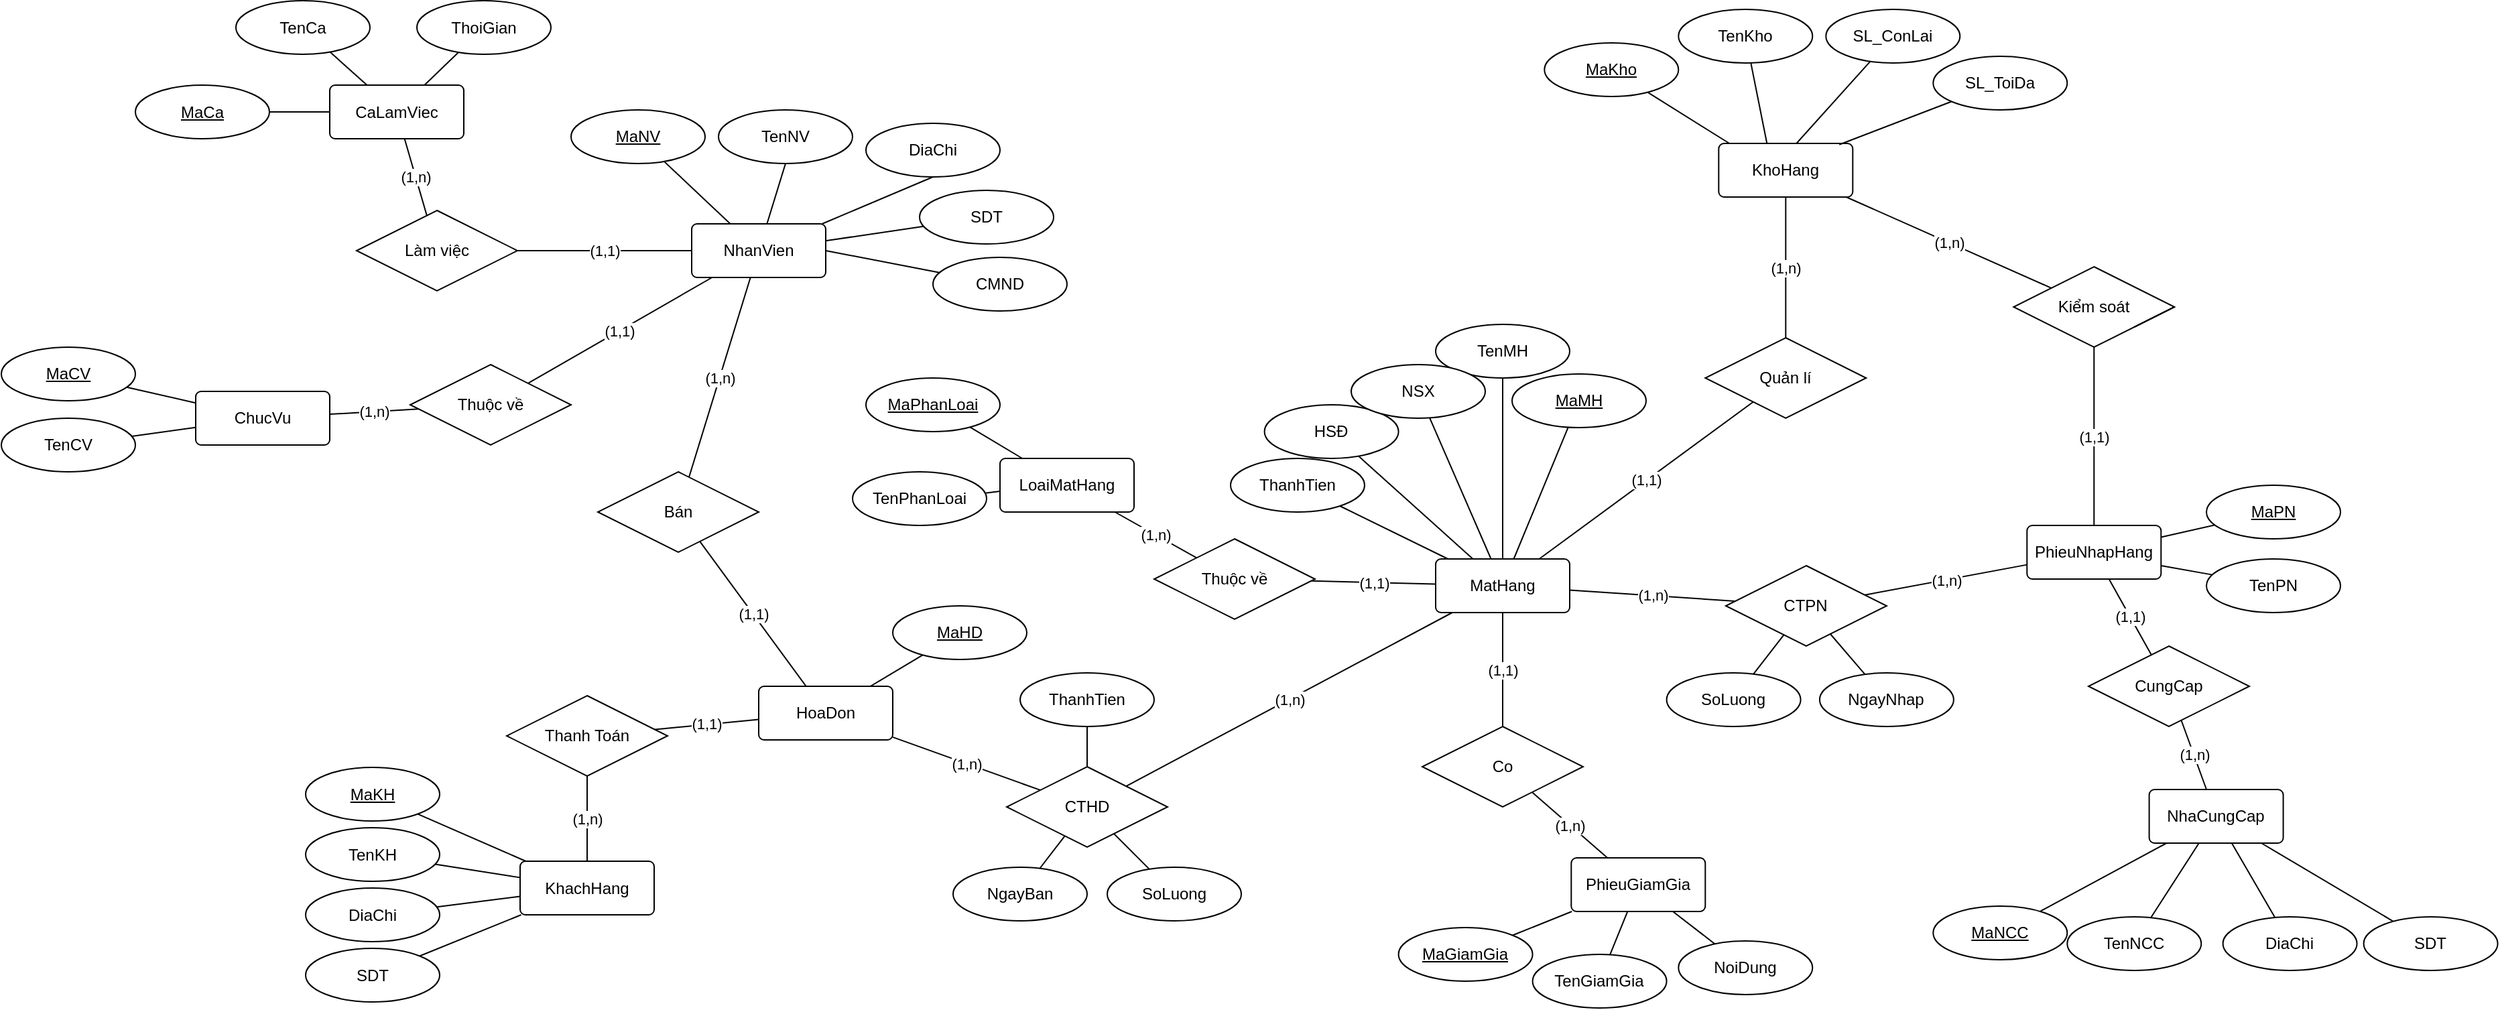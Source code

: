 <mxfile version="16.5.1" type="device"><diagram id="6a1bHGBGVH5mavBtbU1z" name="Page-1"><mxGraphModel dx="2148" dy="861" grid="1" gridSize="10" guides="1" tooltips="1" connect="1" arrows="1" fold="1" page="1" pageScale="1" pageWidth="850" pageHeight="1100" math="0" shadow="0"><root><mxCell id="0"/><mxCell id="1" parent="0"/><mxCell id="fHMDKejE6S2geMiqadcJ-3" value="(1,n)" style="rounded=0;orthogonalLoop=1;jettySize=auto;html=1;endArrow=none;endFill=0;" parent="1" source="VU9gFkAh_YzWSPAlti87-1" target="fHMDKejE6S2geMiqadcJ-2" edge="1"><mxGeometry relative="1" as="geometry"/></mxCell><mxCell id="fHMDKejE6S2geMiqadcJ-56" value="(1,1)" style="edgeStyle=none;rounded=0;orthogonalLoop=1;jettySize=auto;html=1;endArrow=none;endFill=0;" parent="1" source="VU9gFkAh_YzWSPAlti87-1" target="fHMDKejE6S2geMiqadcJ-55" edge="1"><mxGeometry relative="1" as="geometry"/></mxCell><mxCell id="VU9gFkAh_YzWSPAlti87-1" value="NhanVien" style="rounded=1;arcSize=10;whiteSpace=wrap;html=1;align=center;" parent="1" vertex="1"><mxGeometry x="68" y="418" width="100" height="40" as="geometry"/></mxCell><mxCell id="VU9gFkAh_YzWSPAlti87-6" value="(1,n)" style="edgeStyle=none;rounded=0;orthogonalLoop=1;jettySize=auto;html=1;endArrow=none;endFill=0;" parent="1" source="VU9gFkAh_YzWSPAlti87-2" target="VU9gFkAh_YzWSPAlti87-5" edge="1"><mxGeometry relative="1" as="geometry"/></mxCell><mxCell id="VU9gFkAh_YzWSPAlti87-2" value="ChucVu" style="rounded=1;arcSize=10;whiteSpace=wrap;html=1;align=center;" parent="1" vertex="1"><mxGeometry x="-302" y="543" width="100" height="40" as="geometry"/></mxCell><mxCell id="VU9gFkAh_YzWSPAlti87-7" value="(1,1)" style="edgeStyle=none;rounded=0;orthogonalLoop=1;jettySize=auto;html=1;endArrow=none;endFill=0;" parent="1" source="VU9gFkAh_YzWSPAlti87-5" target="VU9gFkAh_YzWSPAlti87-1" edge="1"><mxGeometry relative="1" as="geometry"/></mxCell><mxCell id="VU9gFkAh_YzWSPAlti87-5" value="Thuộc về" style="shape=rhombus;perimeter=rhombusPerimeter;whiteSpace=wrap;html=1;align=center;" parent="1" vertex="1"><mxGeometry x="-142" y="523" width="120" height="60" as="geometry"/></mxCell><mxCell id="fHMDKejE6S2geMiqadcJ-13" value="(1,n)" style="edgeStyle=none;rounded=0;orthogonalLoop=1;jettySize=auto;html=1;endArrow=none;endFill=0;" parent="1" source="fHMDKejE6S2geMiqadcJ-1" target="fHMDKejE6S2geMiqadcJ-12" edge="1"><mxGeometry relative="1" as="geometry"/></mxCell><mxCell id="fHMDKejE6S2geMiqadcJ-1" value="HoaDon" style="rounded=1;arcSize=10;whiteSpace=wrap;html=1;align=center;" parent="1" vertex="1"><mxGeometry x="118" y="763" width="100" height="40" as="geometry"/></mxCell><mxCell id="fHMDKejE6S2geMiqadcJ-4" value="(1,1)" style="edgeStyle=none;rounded=0;orthogonalLoop=1;jettySize=auto;html=1;endArrow=none;endFill=0;" parent="1" source="fHMDKejE6S2geMiqadcJ-2" target="fHMDKejE6S2geMiqadcJ-1" edge="1"><mxGeometry relative="1" as="geometry"/></mxCell><mxCell id="fHMDKejE6S2geMiqadcJ-2" value="Bán" style="shape=rhombus;perimeter=rhombusPerimeter;whiteSpace=wrap;html=1;align=center;" parent="1" vertex="1"><mxGeometry x="-2" y="603" width="120" height="60" as="geometry"/></mxCell><mxCell id="fHMDKejE6S2geMiqadcJ-8" value="(1,1)" style="edgeStyle=none;rounded=0;orthogonalLoop=1;jettySize=auto;html=1;endArrow=none;endFill=0;" parent="1" source="fHMDKejE6S2geMiqadcJ-5" target="fHMDKejE6S2geMiqadcJ-1" edge="1"><mxGeometry relative="1" as="geometry"/></mxCell><mxCell id="fHMDKejE6S2geMiqadcJ-5" value="Thanh Toán" style="shape=rhombus;perimeter=rhombusPerimeter;whiteSpace=wrap;html=1;align=center;" parent="1" vertex="1"><mxGeometry x="-70" y="770" width="120" height="60" as="geometry"/></mxCell><mxCell id="fHMDKejE6S2geMiqadcJ-7" value="(1,n)" style="edgeStyle=none;rounded=0;orthogonalLoop=1;jettySize=auto;html=1;endArrow=none;endFill=0;" parent="1" source="fHMDKejE6S2geMiqadcJ-6" target="fHMDKejE6S2geMiqadcJ-5" edge="1"><mxGeometry relative="1" as="geometry"/></mxCell><mxCell id="fHMDKejE6S2geMiqadcJ-6" value="KhachHang" style="rounded=1;arcSize=10;whiteSpace=wrap;html=1;align=center;" parent="1" vertex="1"><mxGeometry x="-60" y="893.5" width="100" height="40" as="geometry"/></mxCell><mxCell id="fHMDKejE6S2geMiqadcJ-49" value="(1,1)" style="edgeStyle=none;rounded=0;orthogonalLoop=1;jettySize=auto;html=1;endArrow=none;endFill=0;" parent="1" source="fHMDKejE6S2geMiqadcJ-9" target="fHMDKejE6S2geMiqadcJ-44" edge="1"><mxGeometry relative="1" as="geometry"/></mxCell><mxCell id="PQ5ZwziP-wcw0vy5YNnI-9" value="(1,1)" style="edgeStyle=none;rounded=0;orthogonalLoop=1;jettySize=auto;html=1;endArrow=none;endFill=0;" parent="1" source="fHMDKejE6S2geMiqadcJ-9" target="PQ5ZwziP-wcw0vy5YNnI-8" edge="1"><mxGeometry relative="1" as="geometry"/></mxCell><mxCell id="fHMDKejE6S2geMiqadcJ-9" value="MatHang" style="rounded=1;arcSize=10;whiteSpace=wrap;html=1;align=center;" parent="1" vertex="1"><mxGeometry x="623" y="668" width="100" height="40" as="geometry"/></mxCell><mxCell id="fHMDKejE6S2geMiqadcJ-14" value="(1,n)" style="edgeStyle=none;rounded=0;orthogonalLoop=1;jettySize=auto;html=1;endArrow=none;endFill=0;" parent="1" source="fHMDKejE6S2geMiqadcJ-12" target="fHMDKejE6S2geMiqadcJ-9" edge="1"><mxGeometry relative="1" as="geometry"/></mxCell><mxCell id="fHMDKejE6S2geMiqadcJ-12" value="CTHD" style="shape=rhombus;perimeter=rhombusPerimeter;whiteSpace=wrap;html=1;align=center;" parent="1" vertex="1"><mxGeometry x="303" y="823" width="120" height="60" as="geometry"/></mxCell><mxCell id="fHMDKejE6S2geMiqadcJ-32" value="(1,n)" style="edgeStyle=none;rounded=0;orthogonalLoop=1;jettySize=auto;html=1;endArrow=none;endFill=0;" parent="1" source="fHMDKejE6S2geMiqadcJ-18" target="fHMDKejE6S2geMiqadcJ-29" edge="1"><mxGeometry relative="1" as="geometry"/></mxCell><mxCell id="fHMDKejE6S2geMiqadcJ-18" value="NhaCungCap" style="rounded=1;arcSize=10;whiteSpace=wrap;html=1;align=center;" parent="1" vertex="1"><mxGeometry x="1155.3" y="840" width="100" height="40" as="geometry"/></mxCell><mxCell id="fHMDKejE6S2geMiqadcJ-25" value="PhieuNhapHang" style="rounded=1;arcSize=10;whiteSpace=wrap;html=1;align=center;" parent="1" vertex="1"><mxGeometry x="1064.15" y="643" width="100" height="40" as="geometry"/></mxCell><mxCell id="fHMDKejE6S2geMiqadcJ-41" value="(1,n)" style="edgeStyle=none;rounded=0;orthogonalLoop=1;jettySize=auto;html=1;endArrow=none;endFill=0;" parent="1" source="fHMDKejE6S2geMiqadcJ-26" target="fHMDKejE6S2geMiqadcJ-9" edge="1"><mxGeometry relative="1" as="geometry"/></mxCell><mxCell id="fHMDKejE6S2geMiqadcJ-42" value="(1,n)" style="edgeStyle=none;rounded=0;orthogonalLoop=1;jettySize=auto;html=1;endArrow=none;endFill=0;" parent="1" source="fHMDKejE6S2geMiqadcJ-26" target="fHMDKejE6S2geMiqadcJ-25" edge="1"><mxGeometry relative="1" as="geometry"/></mxCell><mxCell id="fHMDKejE6S2geMiqadcJ-26" value="CTPN" style="shape=rhombus;perimeter=rhombusPerimeter;whiteSpace=wrap;html=1;align=center;" parent="1" vertex="1"><mxGeometry x="839.45" y="673" width="120" height="60" as="geometry"/></mxCell><mxCell id="fHMDKejE6S2geMiqadcJ-31" value="(1,1)" style="edgeStyle=none;rounded=0;orthogonalLoop=1;jettySize=auto;html=1;endArrow=none;endFill=0;" parent="1" source="fHMDKejE6S2geMiqadcJ-29" target="fHMDKejE6S2geMiqadcJ-25" edge="1"><mxGeometry relative="1" as="geometry"/></mxCell><mxCell id="fHMDKejE6S2geMiqadcJ-29" value="CungCap" style="shape=rhombus;perimeter=rhombusPerimeter;whiteSpace=wrap;html=1;align=center;" parent="1" vertex="1"><mxGeometry x="1110" y="733" width="120" height="60" as="geometry"/></mxCell><mxCell id="fHMDKejE6S2geMiqadcJ-61" value="(1,n)" style="edgeStyle=none;rounded=0;orthogonalLoop=1;jettySize=auto;html=1;endArrow=none;endFill=0;" parent="1" source="fHMDKejE6S2geMiqadcJ-43" target="fHMDKejE6S2geMiqadcJ-60" edge="1"><mxGeometry relative="1" as="geometry"><mxPoint x="996.65" y="383" as="targetPoint"/></mxGeometry></mxCell><mxCell id="fHMDKejE6S2geMiqadcJ-43" value="KhoHang" style="rounded=1;arcSize=10;whiteSpace=wrap;html=1;align=center;" parent="1" vertex="1"><mxGeometry x="834.15" y="358" width="100" height="40" as="geometry"/></mxCell><mxCell id="fHMDKejE6S2geMiqadcJ-53" value="(1,n)" style="edgeStyle=none;rounded=0;orthogonalLoop=1;jettySize=auto;html=1;endArrow=none;endFill=0;" parent="1" source="fHMDKejE6S2geMiqadcJ-44" target="fHMDKejE6S2geMiqadcJ-43" edge="1"><mxGeometry relative="1" as="geometry"><mxPoint x="785.19" y="374.195" as="sourcePoint"/></mxGeometry></mxCell><mxCell id="fHMDKejE6S2geMiqadcJ-44" value="Quản lí" style="shape=rhombus;perimeter=rhombusPerimeter;whiteSpace=wrap;html=1;align=center;" parent="1" vertex="1"><mxGeometry x="824.15" y="503" width="120" height="60" as="geometry"/></mxCell><mxCell id="fHMDKejE6S2geMiqadcJ-54" value="CaLamViec" style="rounded=1;arcSize=10;whiteSpace=wrap;html=1;align=center;" parent="1" vertex="1"><mxGeometry x="-202" y="314.5" width="100" height="40" as="geometry"/></mxCell><mxCell id="fHMDKejE6S2geMiqadcJ-57" value="(1,n)" style="edgeStyle=none;rounded=0;orthogonalLoop=1;jettySize=auto;html=1;endArrow=none;endFill=0;" parent="1" source="fHMDKejE6S2geMiqadcJ-55" target="fHMDKejE6S2geMiqadcJ-54" edge="1"><mxGeometry relative="1" as="geometry"/></mxCell><mxCell id="fHMDKejE6S2geMiqadcJ-55" value="Làm việc" style="shape=rhombus;perimeter=rhombusPerimeter;whiteSpace=wrap;html=1;align=center;" parent="1" vertex="1"><mxGeometry x="-182" y="408" width="120" height="60" as="geometry"/></mxCell><mxCell id="fHMDKejE6S2geMiqadcJ-62" value="(1,1)" style="edgeStyle=none;rounded=0;orthogonalLoop=1;jettySize=auto;html=1;endArrow=none;endFill=0;" parent="1" source="fHMDKejE6S2geMiqadcJ-60" target="fHMDKejE6S2geMiqadcJ-25" edge="1"><mxGeometry relative="1" as="geometry"/></mxCell><mxCell id="fHMDKejE6S2geMiqadcJ-60" value="Kiểm soát" style="shape=rhombus;perimeter=rhombusPerimeter;whiteSpace=wrap;html=1;align=center;" parent="1" vertex="1"><mxGeometry x="1054.15" y="450" width="120" height="60" as="geometry"/></mxCell><mxCell id="fHMDKejE6S2geMiqadcJ-63" style="edgeStyle=none;rounded=0;orthogonalLoop=1;jettySize=auto;html=1;exitX=1;exitY=1;exitDx=0;exitDy=0;entryX=1;entryY=0.5;entryDx=0;entryDy=0;endArrow=none;endFill=0;" parent="1" source="fHMDKejE6S2geMiqadcJ-60" target="fHMDKejE6S2geMiqadcJ-60" edge="1"><mxGeometry relative="1" as="geometry"/></mxCell><mxCell id="fHMDKejE6S2geMiqadcJ-80" style="edgeStyle=none;rounded=0;orthogonalLoop=1;jettySize=auto;html=1;endArrow=none;endFill=0;" parent="1" source="fHMDKejE6S2geMiqadcJ-78" target="VU9gFkAh_YzWSPAlti87-2" edge="1"><mxGeometry relative="1" as="geometry"/></mxCell><mxCell id="fHMDKejE6S2geMiqadcJ-78" value="MaCV" style="ellipse;whiteSpace=wrap;html=1;align=center;fontStyle=4" parent="1" vertex="1"><mxGeometry x="-447" y="510" width="100" height="40" as="geometry"/></mxCell><mxCell id="fHMDKejE6S2geMiqadcJ-81" style="edgeStyle=none;rounded=0;orthogonalLoop=1;jettySize=auto;html=1;endArrow=none;endFill=0;" parent="1" source="fHMDKejE6S2geMiqadcJ-79" target="VU9gFkAh_YzWSPAlti87-2" edge="1"><mxGeometry relative="1" as="geometry"/></mxCell><mxCell id="fHMDKejE6S2geMiqadcJ-79" value="TenCV" style="ellipse;whiteSpace=wrap;html=1;align=center;" parent="1" vertex="1"><mxGeometry x="-447" y="563" width="100" height="40" as="geometry"/></mxCell><mxCell id="fHMDKejE6S2geMiqadcJ-85" style="edgeStyle=none;rounded=0;orthogonalLoop=1;jettySize=auto;html=1;endArrow=none;endFill=0;" parent="1" source="fHMDKejE6S2geMiqadcJ-82" target="fHMDKejE6S2geMiqadcJ-54" edge="1"><mxGeometry relative="1" as="geometry"/></mxCell><mxCell id="fHMDKejE6S2geMiqadcJ-82" value="ThoiGian" style="ellipse;whiteSpace=wrap;html=1;align=center;" parent="1" vertex="1"><mxGeometry x="-137" y="251.5" width="100" height="40" as="geometry"/></mxCell><mxCell id="fHMDKejE6S2geMiqadcJ-84" style="edgeStyle=none;rounded=0;orthogonalLoop=1;jettySize=auto;html=1;endArrow=none;endFill=0;" parent="1" source="fHMDKejE6S2geMiqadcJ-83" target="fHMDKejE6S2geMiqadcJ-54" edge="1"><mxGeometry relative="1" as="geometry"/></mxCell><mxCell id="fHMDKejE6S2geMiqadcJ-83" value="TenCa" style="ellipse;whiteSpace=wrap;html=1;align=center;" parent="1" vertex="1"><mxGeometry x="-272" y="251.5" width="100" height="40" as="geometry"/></mxCell><mxCell id="fHMDKejE6S2geMiqadcJ-92" style="edgeStyle=none;rounded=0;orthogonalLoop=1;jettySize=auto;html=1;exitX=0.5;exitY=1;exitDx=0;exitDy=0;endArrow=none;endFill=0;" parent="1" source="fHMDKejE6S2geMiqadcJ-86" target="VU9gFkAh_YzWSPAlti87-1" edge="1"><mxGeometry relative="1" as="geometry"><mxPoint x="158" y="283" as="targetPoint"/></mxGeometry></mxCell><mxCell id="fHMDKejE6S2geMiqadcJ-86" value="TenNV" style="ellipse;whiteSpace=wrap;html=1;align=center;" parent="1" vertex="1"><mxGeometry x="88" y="333" width="100" height="40" as="geometry"/></mxCell><mxCell id="fHMDKejE6S2geMiqadcJ-91" style="edgeStyle=none;rounded=0;orthogonalLoop=1;jettySize=auto;html=1;endArrow=none;endFill=0;" parent="1" source="fHMDKejE6S2geMiqadcJ-87" target="VU9gFkAh_YzWSPAlti87-1" edge="1"><mxGeometry relative="1" as="geometry"/></mxCell><mxCell id="fHMDKejE6S2geMiqadcJ-87" value="MaNV" style="ellipse;whiteSpace=wrap;html=1;align=center;fontStyle=4" parent="1" vertex="1"><mxGeometry x="-22" y="333" width="100" height="40" as="geometry"/></mxCell><mxCell id="fHMDKejE6S2geMiqadcJ-93" style="edgeStyle=none;rounded=0;orthogonalLoop=1;jettySize=auto;html=1;exitX=0.5;exitY=1;exitDx=0;exitDy=0;endArrow=none;endFill=0;" parent="1" source="fHMDKejE6S2geMiqadcJ-88" target="VU9gFkAh_YzWSPAlti87-1" edge="1"><mxGeometry relative="1" as="geometry"/></mxCell><mxCell id="fHMDKejE6S2geMiqadcJ-88" value="DiaChi&lt;span style=&quot;color: rgba(0 , 0 , 0 , 0) ; font-family: monospace ; font-size: 0px&quot;&gt;%3CmxGraphModel%3E%3Croot%3E%3CmxCell%20id%3D%220%22%2F%3E%3CmxCell%20id%3D%221%22%20parent%3D%220%22%2F%3E%3CmxCell%20id%3D%222%22%20value%3D%22MaNV%22%20style%3D%22ellipse%3BwhiteSpace%3Dwrap%3Bhtml%3D1%3Balign%3Dcenter%3B%22%20vertex%3D%221%22%20parent%3D%221%22%3E%3CmxGeometry%20x%3D%22-270%22%20y%3D%22290%22%20width%3D%22100%22%20height%3D%2240%22%20as%3D%22geometry%22%2F%3E%3C%2FmxCell%3E%3C%2Froot%3E%3C%2FmxGraphModel%3E&lt;/span&gt;" style="ellipse;whiteSpace=wrap;html=1;align=center;" parent="1" vertex="1"><mxGeometry x="198" y="343" width="100" height="40" as="geometry"/></mxCell><mxCell id="fHMDKejE6S2geMiqadcJ-94" style="edgeStyle=none;rounded=0;orthogonalLoop=1;jettySize=auto;html=1;endArrow=none;endFill=0;" parent="1" source="fHMDKejE6S2geMiqadcJ-89" target="VU9gFkAh_YzWSPAlti87-1" edge="1"><mxGeometry relative="1" as="geometry"/></mxCell><mxCell id="fHMDKejE6S2geMiqadcJ-89" value="SDT" style="ellipse;whiteSpace=wrap;html=1;align=center;" parent="1" vertex="1"><mxGeometry x="238" y="393" width="100" height="40" as="geometry"/></mxCell><mxCell id="fHMDKejE6S2geMiqadcJ-99" style="edgeStyle=none;rounded=0;orthogonalLoop=1;jettySize=auto;html=1;endArrow=none;endFill=0;" parent="1" source="fHMDKejE6S2geMiqadcJ-95" target="fHMDKejE6S2geMiqadcJ-6" edge="1"><mxGeometry relative="1" as="geometry"/></mxCell><mxCell id="fHMDKejE6S2geMiqadcJ-95" value="MaKH" style="ellipse;whiteSpace=wrap;html=1;align=center;fontStyle=4" parent="1" vertex="1"><mxGeometry x="-220" y="823.5" width="100" height="40" as="geometry"/></mxCell><mxCell id="fHMDKejE6S2geMiqadcJ-100" style="edgeStyle=none;rounded=0;orthogonalLoop=1;jettySize=auto;html=1;endArrow=none;endFill=0;" parent="1" source="fHMDKejE6S2geMiqadcJ-96" target="fHMDKejE6S2geMiqadcJ-6" edge="1"><mxGeometry relative="1" as="geometry"/></mxCell><mxCell id="fHMDKejE6S2geMiqadcJ-96" value="TenKH" style="ellipse;whiteSpace=wrap;html=1;align=center;" parent="1" vertex="1"><mxGeometry x="-220" y="868.5" width="100" height="40" as="geometry"/></mxCell><mxCell id="fHMDKejE6S2geMiqadcJ-101" style="edgeStyle=none;rounded=0;orthogonalLoop=1;jettySize=auto;html=1;endArrow=none;endFill=0;" parent="1" source="fHMDKejE6S2geMiqadcJ-97" target="fHMDKejE6S2geMiqadcJ-6" edge="1"><mxGeometry relative="1" as="geometry"/></mxCell><mxCell id="fHMDKejE6S2geMiqadcJ-97" value="DiaChi&lt;span style=&quot;color: rgba(0 , 0 , 0 , 0) ; font-family: monospace ; font-size: 0px&quot;&gt;%3CmxGraphModel%3E%3Croot%3E%3CmxCell%20id%3D%220%22%2F%3E%3CmxCell%20id%3D%221%22%20parent%3D%220%22%2F%3E%3CmxCell%20id%3D%222%22%20value%3D%22MaNV%22%20style%3D%22ellipse%3BwhiteSpace%3Dwrap%3Bhtml%3D1%3Balign%3Dcenter%3B%22%20vertex%3D%221%22%20parent%3D%221%22%3E%3CmxGeometry%20x%3D%22-270%22%20y%3D%22290%22%20width%3D%22100%22%20height%3D%2240%22%20as%3D%22geometry%22%2F%3E%3C%2FmxCell%3E%3C%2Froot%3E%3C%2FmxGraphModel%3E&lt;/span&gt;" style="ellipse;whiteSpace=wrap;html=1;align=center;" parent="1" vertex="1"><mxGeometry x="-220" y="913.5" width="100" height="40" as="geometry"/></mxCell><mxCell id="fHMDKejE6S2geMiqadcJ-102" style="edgeStyle=none;rounded=0;orthogonalLoop=1;jettySize=auto;html=1;endArrow=none;endFill=0;" parent="1" source="fHMDKejE6S2geMiqadcJ-98" target="fHMDKejE6S2geMiqadcJ-6" edge="1"><mxGeometry relative="1" as="geometry"/></mxCell><mxCell id="fHMDKejE6S2geMiqadcJ-98" value="SDT" style="ellipse;whiteSpace=wrap;html=1;align=center;" parent="1" vertex="1"><mxGeometry x="-220" y="958.5" width="100" height="40" as="geometry"/></mxCell><mxCell id="fHMDKejE6S2geMiqadcJ-114" style="edgeStyle=none;rounded=0;orthogonalLoop=1;jettySize=auto;html=1;endArrow=none;endFill=0;" parent="1" source="fHMDKejE6S2geMiqadcJ-111" target="fHMDKejE6S2geMiqadcJ-12" edge="1"><mxGeometry relative="1" as="geometry"/></mxCell><mxCell id="fHMDKejE6S2geMiqadcJ-111" value="SoLuong" style="ellipse;whiteSpace=wrap;html=1;align=center;" parent="1" vertex="1"><mxGeometry x="378" y="898" width="100" height="40" as="geometry"/></mxCell><mxCell id="fHMDKejE6S2geMiqadcJ-113" style="edgeStyle=none;rounded=0;orthogonalLoop=1;jettySize=auto;html=1;endArrow=none;endFill=0;" parent="1" source="fHMDKejE6S2geMiqadcJ-112" target="fHMDKejE6S2geMiqadcJ-12" edge="1"><mxGeometry relative="1" as="geometry"><mxPoint x="403" y="818" as="targetPoint"/></mxGeometry></mxCell><mxCell id="fHMDKejE6S2geMiqadcJ-112" value="NgayBan" style="ellipse;whiteSpace=wrap;html=1;align=center;" parent="1" vertex="1"><mxGeometry x="263" y="898" width="100" height="40" as="geometry"/></mxCell><mxCell id="fHMDKejE6S2geMiqadcJ-117" style="edgeStyle=none;rounded=0;orthogonalLoop=1;jettySize=auto;html=1;endArrow=none;endFill=0;" parent="1" source="fHMDKejE6S2geMiqadcJ-115" target="fHMDKejE6S2geMiqadcJ-26" edge="1"><mxGeometry relative="1" as="geometry"/></mxCell><mxCell id="fHMDKejE6S2geMiqadcJ-115" value="SoLuong" style="ellipse;whiteSpace=wrap;html=1;align=center;" parent="1" vertex="1"><mxGeometry x="795.3" y="753" width="100" height="40" as="geometry"/></mxCell><mxCell id="fHMDKejE6S2geMiqadcJ-118" style="edgeStyle=none;rounded=0;orthogonalLoop=1;jettySize=auto;html=1;endArrow=none;endFill=0;" parent="1" source="fHMDKejE6S2geMiqadcJ-116" target="fHMDKejE6S2geMiqadcJ-26" edge="1"><mxGeometry relative="1" as="geometry"/></mxCell><mxCell id="fHMDKejE6S2geMiqadcJ-116" value="NgayNhap" style="ellipse;whiteSpace=wrap;html=1;align=center;" parent="1" vertex="1"><mxGeometry x="909.45" y="753" width="100" height="40" as="geometry"/></mxCell><mxCell id="fHMDKejE6S2geMiqadcJ-127" style="edgeStyle=none;rounded=0;orthogonalLoop=1;jettySize=auto;html=1;endArrow=none;endFill=0;" parent="1" source="fHMDKejE6S2geMiqadcJ-119" edge="1"><mxGeometry relative="1" as="geometry"><mxPoint x="924.15" y="358.882" as="targetPoint"/></mxGeometry></mxCell><mxCell id="fHMDKejE6S2geMiqadcJ-119" value="SL_ToiDa" style="ellipse;whiteSpace=wrap;html=1;align=center;" parent="1" vertex="1"><mxGeometry x="994.15" y="293" width="100" height="40" as="geometry"/></mxCell><mxCell id="fHMDKejE6S2geMiqadcJ-123" style="edgeStyle=none;rounded=0;orthogonalLoop=1;jettySize=auto;html=1;endArrow=none;endFill=0;" parent="1" source="fHMDKejE6S2geMiqadcJ-120" edge="1"><mxGeometry relative="1" as="geometry"><mxPoint x="842.15" y="358" as="targetPoint"/></mxGeometry></mxCell><mxCell id="fHMDKejE6S2geMiqadcJ-120" value="MaKho" style="ellipse;whiteSpace=wrap;html=1;align=center;fontStyle=4" parent="1" vertex="1"><mxGeometry x="704.15" y="283" width="100" height="40" as="geometry"/></mxCell><mxCell id="fHMDKejE6S2geMiqadcJ-124" style="edgeStyle=none;rounded=0;orthogonalLoop=1;jettySize=auto;html=1;endArrow=none;endFill=0;" parent="1" source="fHMDKejE6S2geMiqadcJ-121" edge="1"><mxGeometry relative="1" as="geometry"><mxPoint x="870.15" y="358" as="targetPoint"/></mxGeometry></mxCell><mxCell id="fHMDKejE6S2geMiqadcJ-121" value="TenKho" style="ellipse;whiteSpace=wrap;html=1;align=center;" parent="1" vertex="1"><mxGeometry x="804.15" y="258" width="100" height="40" as="geometry"/></mxCell><mxCell id="fHMDKejE6S2geMiqadcJ-126" style="edgeStyle=none;rounded=0;orthogonalLoop=1;jettySize=auto;html=1;endArrow=none;endFill=0;" parent="1" source="fHMDKejE6S2geMiqadcJ-122" edge="1"><mxGeometry relative="1" as="geometry"><mxPoint x="892.15" y="358" as="targetPoint"/></mxGeometry></mxCell><mxCell id="fHMDKejE6S2geMiqadcJ-122" value="SL_ConLai" style="ellipse;whiteSpace=wrap;html=1;align=center;" parent="1" vertex="1"><mxGeometry x="914.15" y="258" width="100" height="40" as="geometry"/></mxCell><mxCell id="5H6PL3UG2qzXE6PfAvK8-1" style="rounded=0;orthogonalLoop=1;jettySize=auto;html=1;endArrow=none;endFill=0;" parent="1" source="fHMDKejE6S2geMiqadcJ-129" target="fHMDKejE6S2geMiqadcJ-18" edge="1"><mxGeometry relative="1" as="geometry"/></mxCell><mxCell id="fHMDKejE6S2geMiqadcJ-129" value="MaNCC" style="ellipse;whiteSpace=wrap;html=1;align=center;fontStyle=4" parent="1" vertex="1"><mxGeometry x="994.15" y="927" width="100" height="40" as="geometry"/></mxCell><mxCell id="5H6PL3UG2qzXE6PfAvK8-2" style="edgeStyle=none;rounded=0;orthogonalLoop=1;jettySize=auto;html=1;endArrow=none;endFill=0;" parent="1" source="fHMDKejE6S2geMiqadcJ-130" target="fHMDKejE6S2geMiqadcJ-18" edge="1"><mxGeometry relative="1" as="geometry"/></mxCell><mxCell id="fHMDKejE6S2geMiqadcJ-130" value="TenNCC" style="ellipse;whiteSpace=wrap;html=1;align=center;fontStyle=0" parent="1" vertex="1"><mxGeometry x="1094.15" y="935" width="100" height="40" as="geometry"/></mxCell><mxCell id="fHMDKejE6S2geMiqadcJ-134" style="edgeStyle=none;rounded=0;orthogonalLoop=1;jettySize=auto;html=1;endArrow=none;endFill=0;" parent="1" source="fHMDKejE6S2geMiqadcJ-133" target="fHMDKejE6S2geMiqadcJ-18" edge="1"><mxGeometry relative="1" as="geometry"><mxPoint x="1225.3" y="885" as="targetPoint"/></mxGeometry></mxCell><mxCell id="fHMDKejE6S2geMiqadcJ-133" value="DiaChi" style="ellipse;whiteSpace=wrap;html=1;align=center;" parent="1" vertex="1"><mxGeometry x="1210.3" y="935" width="100" height="40" as="geometry"/></mxCell><mxCell id="fHMDKejE6S2geMiqadcJ-136" style="edgeStyle=none;rounded=0;orthogonalLoop=1;jettySize=auto;html=1;endArrow=none;endFill=0;" parent="1" source="fHMDKejE6S2geMiqadcJ-135" target="fHMDKejE6S2geMiqadcJ-18" edge="1"><mxGeometry relative="1" as="geometry"/></mxCell><mxCell id="fHMDKejE6S2geMiqadcJ-135" value="SDT" style="ellipse;whiteSpace=wrap;html=1;align=center;" parent="1" vertex="1"><mxGeometry x="1315.3" y="935" width="100" height="40" as="geometry"/></mxCell><mxCell id="fHMDKejE6S2geMiqadcJ-140" style="edgeStyle=none;rounded=0;orthogonalLoop=1;jettySize=auto;html=1;endArrow=none;endFill=0;" parent="1" source="fHMDKejE6S2geMiqadcJ-137" target="fHMDKejE6S2geMiqadcJ-9" edge="1"><mxGeometry relative="1" as="geometry"><mxPoint x="568.004" y="529.717" as="sourcePoint"/></mxGeometry></mxCell><mxCell id="fHMDKejE6S2geMiqadcJ-137" value="MaMH" style="ellipse;whiteSpace=wrap;html=1;align=center;fontStyle=4" parent="1" vertex="1"><mxGeometry x="680" y="530" width="100" height="40" as="geometry"/></mxCell><mxCell id="fHMDKejE6S2geMiqadcJ-139" style="edgeStyle=none;rounded=0;orthogonalLoop=1;jettySize=auto;html=1;endArrow=none;endFill=0;" parent="1" source="fHMDKejE6S2geMiqadcJ-138" target="fHMDKejE6S2geMiqadcJ-9" edge="1"><mxGeometry relative="1" as="geometry"><mxPoint x="618.0" y="744.277" as="sourcePoint"/></mxGeometry></mxCell><mxCell id="fHMDKejE6S2geMiqadcJ-138" value="TenMH" style="ellipse;whiteSpace=wrap;html=1;align=center;" parent="1" vertex="1"><mxGeometry x="623" y="493" width="100" height="40" as="geometry"/></mxCell><mxCell id="fHMDKejE6S2geMiqadcJ-150" value="(1,n)" style="edgeStyle=none;rounded=0;orthogonalLoop=1;jettySize=auto;html=1;endArrow=none;endFill=0;" parent="1" source="fHMDKejE6S2geMiqadcJ-141" target="fHMDKejE6S2geMiqadcJ-149" edge="1"><mxGeometry relative="1" as="geometry"/></mxCell><mxCell id="fHMDKejE6S2geMiqadcJ-141" value="LoaiMatHang" style="rounded=1;arcSize=10;whiteSpace=wrap;html=1;align=center;" parent="1" vertex="1"><mxGeometry x="298" y="593" width="100" height="40" as="geometry"/></mxCell><mxCell id="fHMDKejE6S2geMiqadcJ-146" style="edgeStyle=none;rounded=0;orthogonalLoop=1;jettySize=auto;html=1;endArrow=none;endFill=0;" parent="1" source="fHMDKejE6S2geMiqadcJ-144" target="fHMDKejE6S2geMiqadcJ-141" edge="1"><mxGeometry relative="1" as="geometry"/></mxCell><mxCell id="fHMDKejE6S2geMiqadcJ-144" value="MaPhanLoai" style="ellipse;whiteSpace=wrap;html=1;align=center;fontStyle=4" parent="1" vertex="1"><mxGeometry x="198" y="533" width="100" height="40" as="geometry"/></mxCell><mxCell id="fHMDKejE6S2geMiqadcJ-147" style="edgeStyle=none;rounded=0;orthogonalLoop=1;jettySize=auto;html=1;endArrow=none;endFill=0;" parent="1" source="fHMDKejE6S2geMiqadcJ-145" target="fHMDKejE6S2geMiqadcJ-141" edge="1"><mxGeometry relative="1" as="geometry"/></mxCell><mxCell id="fHMDKejE6S2geMiqadcJ-145" value="TenPhanLoai" style="ellipse;whiteSpace=wrap;html=1;align=center;" parent="1" vertex="1"><mxGeometry x="188" y="603" width="100" height="40" as="geometry"/></mxCell><mxCell id="fHMDKejE6S2geMiqadcJ-151" value="(1,1)" style="edgeStyle=none;rounded=0;orthogonalLoop=1;jettySize=auto;html=1;endArrow=none;endFill=0;" parent="1" source="fHMDKejE6S2geMiqadcJ-149" target="fHMDKejE6S2geMiqadcJ-9" edge="1"><mxGeometry relative="1" as="geometry"/></mxCell><mxCell id="fHMDKejE6S2geMiqadcJ-149" value="Thuộc về" style="shape=rhombus;perimeter=rhombusPerimeter;whiteSpace=wrap;html=1;align=center;" parent="1" vertex="1"><mxGeometry x="413" y="653" width="120" height="60" as="geometry"/></mxCell><mxCell id="fHMDKejE6S2geMiqadcJ-154" style="edgeStyle=none;rounded=0;orthogonalLoop=1;jettySize=auto;html=1;endArrow=none;endFill=0;" parent="1" source="fHMDKejE6S2geMiqadcJ-152" target="fHMDKejE6S2geMiqadcJ-25" edge="1"><mxGeometry relative="1" as="geometry"/></mxCell><mxCell id="fHMDKejE6S2geMiqadcJ-152" value="MaPN" style="ellipse;whiteSpace=wrap;html=1;align=center;fontStyle=4" parent="1" vertex="1"><mxGeometry x="1198" y="613" width="100" height="40" as="geometry"/></mxCell><mxCell id="fHMDKejE6S2geMiqadcJ-155" style="edgeStyle=none;rounded=0;orthogonalLoop=1;jettySize=auto;html=1;entryX=1;entryY=0.75;entryDx=0;entryDy=0;endArrow=none;endFill=0;" parent="1" source="fHMDKejE6S2geMiqadcJ-153" target="fHMDKejE6S2geMiqadcJ-25" edge="1"><mxGeometry relative="1" as="geometry"/></mxCell><mxCell id="fHMDKejE6S2geMiqadcJ-153" value="TenPN" style="ellipse;whiteSpace=wrap;html=1;align=center;" parent="1" vertex="1"><mxGeometry x="1198" y="668" width="100" height="40" as="geometry"/></mxCell><mxCell id="fHMDKejE6S2geMiqadcJ-161" style="edgeStyle=none;rounded=0;orthogonalLoop=1;jettySize=auto;html=1;endArrow=none;endFill=0;" parent="1" source="fHMDKejE6S2geMiqadcJ-158" target="fHMDKejE6S2geMiqadcJ-1" edge="1"><mxGeometry relative="1" as="geometry"/></mxCell><mxCell id="fHMDKejE6S2geMiqadcJ-158" value="MaHD" style="ellipse;whiteSpace=wrap;html=1;align=center;fontStyle=4" parent="1" vertex="1"><mxGeometry x="218" y="703" width="100" height="40" as="geometry"/></mxCell><mxCell id="fHMDKejE6S2geMiqadcJ-163" style="edgeStyle=none;rounded=0;orthogonalLoop=1;jettySize=auto;html=1;endArrow=none;endFill=0;" parent="1" source="fHMDKejE6S2geMiqadcJ-162" target="fHMDKejE6S2geMiqadcJ-12" edge="1"><mxGeometry relative="1" as="geometry"/></mxCell><mxCell id="fHMDKejE6S2geMiqadcJ-162" value="ThanhTien" style="ellipse;whiteSpace=wrap;html=1;align=center;" parent="1" vertex="1"><mxGeometry x="313" y="753" width="100" height="40" as="geometry"/></mxCell><mxCell id="ijFK4gIzEk9CtvnXMDeo-7" style="edgeStyle=none;rounded=0;orthogonalLoop=1;jettySize=auto;html=1;endArrow=none;endFill=0;" parent="1" source="ijFK4gIzEk9CtvnXMDeo-2" target="fHMDKejE6S2geMiqadcJ-9" edge="1"><mxGeometry relative="1" as="geometry"/></mxCell><mxCell id="ijFK4gIzEk9CtvnXMDeo-2" value="ThanhTien" style="ellipse;whiteSpace=wrap;html=1;align=center;" parent="1" vertex="1"><mxGeometry x="470" y="593" width="100" height="40" as="geometry"/></mxCell><mxCell id="ijFK4gIzEk9CtvnXMDeo-6" style="rounded=0;orthogonalLoop=1;jettySize=auto;html=1;endArrow=none;endFill=0;" parent="1" source="ijFK4gIzEk9CtvnXMDeo-3" target="fHMDKejE6S2geMiqadcJ-9" edge="1"><mxGeometry relative="1" as="geometry"/></mxCell><mxCell id="ijFK4gIzEk9CtvnXMDeo-3" value="HSĐ" style="ellipse;whiteSpace=wrap;html=1;align=center;" parent="1" vertex="1"><mxGeometry x="495.3" y="553" width="100" height="40" as="geometry"/></mxCell><mxCell id="ijFK4gIzEk9CtvnXMDeo-10" style="edgeStyle=none;rounded=0;orthogonalLoop=1;jettySize=auto;html=1;entryX=1;entryY=0.5;entryDx=0;entryDy=0;endArrow=none;endFill=0;" parent="1" source="ijFK4gIzEk9CtvnXMDeo-9" target="VU9gFkAh_YzWSPAlti87-1" edge="1"><mxGeometry relative="1" as="geometry"/></mxCell><mxCell id="ijFK4gIzEk9CtvnXMDeo-9" value="CMND" style="ellipse;whiteSpace=wrap;html=1;align=center;" parent="1" vertex="1"><mxGeometry x="248" y="443" width="100" height="40" as="geometry"/></mxCell><mxCell id="FlF20UEtLtflIJafFeHm-5" style="edgeStyle=none;rounded=0;orthogonalLoop=1;jettySize=auto;html=1;endArrow=none;endFill=0;" parent="1" source="FlF20UEtLtflIJafFeHm-3" target="fHMDKejE6S2geMiqadcJ-54" edge="1"><mxGeometry relative="1" as="geometry"/></mxCell><mxCell id="FlF20UEtLtflIJafFeHm-3" value="MaCa" style="ellipse;whiteSpace=wrap;html=1;align=center;fontStyle=4" parent="1" vertex="1"><mxGeometry x="-347" y="314.5" width="100" height="40" as="geometry"/></mxCell><mxCell id="PQ5ZwziP-wcw0vy5YNnI-2" style="rounded=0;orthogonalLoop=1;jettySize=auto;html=1;endArrow=none;endFill=0;" parent="1" source="PQ5ZwziP-wcw0vy5YNnI-1" target="fHMDKejE6S2geMiqadcJ-9" edge="1"><mxGeometry relative="1" as="geometry"/></mxCell><mxCell id="PQ5ZwziP-wcw0vy5YNnI-1" value="NSX" style="ellipse;whiteSpace=wrap;html=1;align=center;" parent="1" vertex="1"><mxGeometry x="560" y="523" width="100" height="40" as="geometry"/></mxCell><mxCell id="PQ5ZwziP-wcw0vy5YNnI-12" value="(1,n)" style="edgeStyle=none;rounded=0;orthogonalLoop=1;jettySize=auto;html=1;endArrow=none;endFill=0;" parent="1" source="PQ5ZwziP-wcw0vy5YNnI-8" target="PQ5ZwziP-wcw0vy5YNnI-11" edge="1"><mxGeometry relative="1" as="geometry"/></mxCell><mxCell id="PQ5ZwziP-wcw0vy5YNnI-8" value="Co" style="shape=rhombus;perimeter=rhombusPerimeter;whiteSpace=wrap;html=1;align=center;" parent="1" vertex="1"><mxGeometry x="613" y="793" width="120" height="60" as="geometry"/></mxCell><mxCell id="PQ5ZwziP-wcw0vy5YNnI-11" value="PhieuGiamGia" style="rounded=1;arcSize=10;whiteSpace=wrap;html=1;align=center;" parent="1" vertex="1"><mxGeometry x="724.15" y="891" width="100" height="40" as="geometry"/></mxCell><mxCell id="PQ5ZwziP-wcw0vy5YNnI-16" style="edgeStyle=none;rounded=0;orthogonalLoop=1;jettySize=auto;html=1;endArrow=none;endFill=0;" parent="1" source="PQ5ZwziP-wcw0vy5YNnI-13" target="PQ5ZwziP-wcw0vy5YNnI-11" edge="1"><mxGeometry relative="1" as="geometry"/></mxCell><mxCell id="PQ5ZwziP-wcw0vy5YNnI-13" value="MaGiamGia" style="ellipse;whiteSpace=wrap;html=1;align=center;fontStyle=4" parent="1" vertex="1"><mxGeometry x="595.3" y="943" width="100" height="40" as="geometry"/></mxCell><mxCell id="PQ5ZwziP-wcw0vy5YNnI-17" style="edgeStyle=none;rounded=0;orthogonalLoop=1;jettySize=auto;html=1;endArrow=none;endFill=0;" parent="1" source="PQ5ZwziP-wcw0vy5YNnI-14" target="PQ5ZwziP-wcw0vy5YNnI-11" edge="1"><mxGeometry relative="1" as="geometry"/></mxCell><mxCell id="PQ5ZwziP-wcw0vy5YNnI-14" value="TenGiamGia&lt;span style=&quot;color: rgba(0 , 0 , 0 , 0) ; font-family: monospace ; font-size: 0px&quot;&gt;%3CmxGraphModel%3E%3Croot%3E%3CmxCell%20id%3D%220%22%2F%3E%3CmxCell%20id%3D%221%22%20parent%3D%220%22%2F%3E%3CmxCell%20id%3D%222%22%20value%3D%22SoLuong%22%20style%3D%22ellipse%3BwhiteSpace%3Dwrap%3Bhtml%3D1%3Balign%3Dcenter%3B%22%20vertex%3D%221%22%20parent%3D%221%22%3E%3CmxGeometry%20x%3D%22420%22%20y%3D%22808%22%20width%3D%22100%22%20height%3D%2240%22%20as%3D%22geometry%22%2F%3E%3C%2FmxCell%3E%3C%2Froot%3E%3C%2FmxGraphModel%3E&lt;/span&gt;" style="ellipse;whiteSpace=wrap;html=1;align=center;" parent="1" vertex="1"><mxGeometry x="695.3" y="963" width="100" height="40" as="geometry"/></mxCell><mxCell id="PQ5ZwziP-wcw0vy5YNnI-18" style="edgeStyle=none;rounded=0;orthogonalLoop=1;jettySize=auto;html=1;endArrow=none;endFill=0;" parent="1" source="PQ5ZwziP-wcw0vy5YNnI-15" target="PQ5ZwziP-wcw0vy5YNnI-11" edge="1"><mxGeometry relative="1" as="geometry"/></mxCell><mxCell id="PQ5ZwziP-wcw0vy5YNnI-15" value="NoiDung" style="ellipse;whiteSpace=wrap;html=1;align=center;" parent="1" vertex="1"><mxGeometry x="804.15" y="953" width="100" height="40" as="geometry"/></mxCell></root></mxGraphModel></diagram></mxfile>